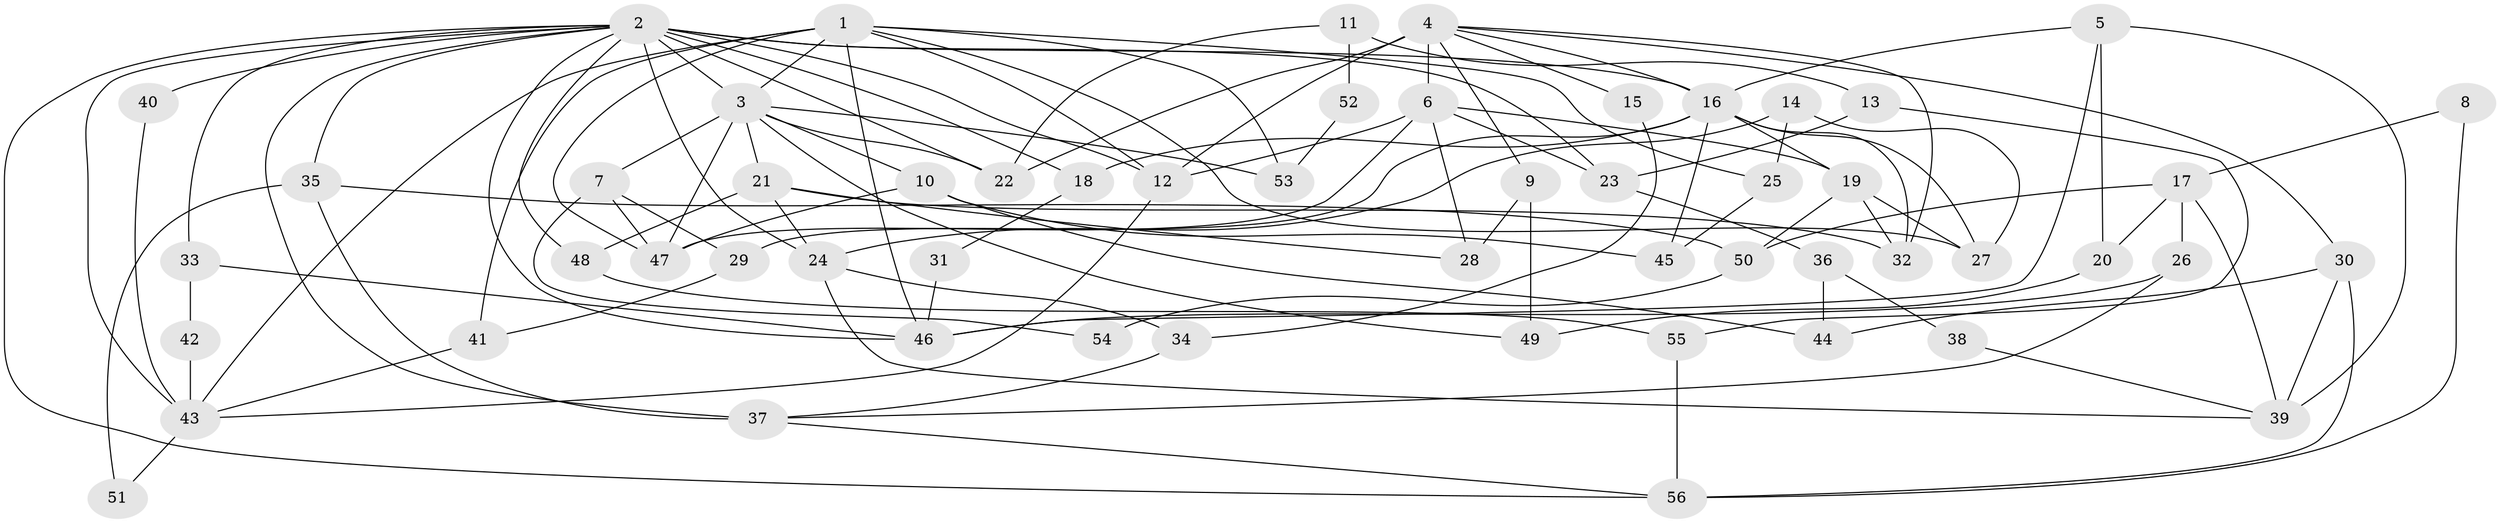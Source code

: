 // original degree distribution, {6: 0.06329113924050633, 8: 0.012658227848101266, 3: 0.3291139240506329, 5: 0.22784810126582278, 4: 0.189873417721519, 2: 0.12658227848101267, 7: 0.0379746835443038, 9: 0.012658227848101266}
// Generated by graph-tools (version 1.1) at 2025/50/03/04/25 22:50:47]
// undirected, 56 vertices, 116 edges
graph export_dot {
  node [color=gray90,style=filled];
  1;
  2;
  3;
  4;
  5;
  6;
  7;
  8;
  9;
  10;
  11;
  12;
  13;
  14;
  15;
  16;
  17;
  18;
  19;
  20;
  21;
  22;
  23;
  24;
  25;
  26;
  27;
  28;
  29;
  30;
  31;
  32;
  33;
  34;
  35;
  36;
  37;
  38;
  39;
  40;
  41;
  42;
  43;
  44;
  45;
  46;
  47;
  48;
  49;
  50;
  51;
  52;
  53;
  54;
  55;
  56;
  1 -- 3 [weight=1.0];
  1 -- 12 [weight=1.0];
  1 -- 25 [weight=1.0];
  1 -- 27 [weight=1.0];
  1 -- 41 [weight=1.0];
  1 -- 43 [weight=1.0];
  1 -- 46 [weight=1.0];
  1 -- 47 [weight=1.0];
  1 -- 53 [weight=1.0];
  2 -- 3 [weight=1.0];
  2 -- 12 [weight=2.0];
  2 -- 16 [weight=3.0];
  2 -- 18 [weight=1.0];
  2 -- 22 [weight=1.0];
  2 -- 23 [weight=1.0];
  2 -- 24 [weight=1.0];
  2 -- 33 [weight=1.0];
  2 -- 35 [weight=1.0];
  2 -- 37 [weight=2.0];
  2 -- 40 [weight=1.0];
  2 -- 43 [weight=1.0];
  2 -- 46 [weight=1.0];
  2 -- 48 [weight=1.0];
  2 -- 56 [weight=1.0];
  3 -- 7 [weight=1.0];
  3 -- 10 [weight=1.0];
  3 -- 21 [weight=1.0];
  3 -- 22 [weight=1.0];
  3 -- 47 [weight=1.0];
  3 -- 49 [weight=1.0];
  3 -- 53 [weight=1.0];
  4 -- 6 [weight=3.0];
  4 -- 9 [weight=1.0];
  4 -- 12 [weight=1.0];
  4 -- 15 [weight=1.0];
  4 -- 16 [weight=2.0];
  4 -- 22 [weight=3.0];
  4 -- 30 [weight=1.0];
  4 -- 32 [weight=1.0];
  5 -- 16 [weight=1.0];
  5 -- 20 [weight=1.0];
  5 -- 39 [weight=1.0];
  5 -- 46 [weight=1.0];
  6 -- 12 [weight=3.0];
  6 -- 19 [weight=1.0];
  6 -- 23 [weight=1.0];
  6 -- 28 [weight=2.0];
  6 -- 47 [weight=1.0];
  7 -- 29 [weight=1.0];
  7 -- 47 [weight=1.0];
  7 -- 54 [weight=1.0];
  8 -- 17 [weight=1.0];
  8 -- 56 [weight=1.0];
  9 -- 28 [weight=1.0];
  9 -- 49 [weight=1.0];
  10 -- 44 [weight=1.0];
  10 -- 45 [weight=1.0];
  10 -- 47 [weight=1.0];
  11 -- 13 [weight=1.0];
  11 -- 22 [weight=1.0];
  11 -- 52 [weight=1.0];
  12 -- 43 [weight=1.0];
  13 -- 23 [weight=1.0];
  13 -- 55 [weight=1.0];
  14 -- 24 [weight=1.0];
  14 -- 25 [weight=1.0];
  14 -- 27 [weight=1.0];
  15 -- 34 [weight=1.0];
  16 -- 18 [weight=1.0];
  16 -- 19 [weight=1.0];
  16 -- 27 [weight=1.0];
  16 -- 29 [weight=1.0];
  16 -- 32 [weight=1.0];
  16 -- 45 [weight=1.0];
  17 -- 20 [weight=1.0];
  17 -- 26 [weight=1.0];
  17 -- 39 [weight=1.0];
  17 -- 50 [weight=1.0];
  18 -- 31 [weight=1.0];
  19 -- 27 [weight=1.0];
  19 -- 32 [weight=1.0];
  19 -- 50 [weight=1.0];
  20 -- 49 [weight=1.0];
  21 -- 24 [weight=1.0];
  21 -- 28 [weight=1.0];
  21 -- 32 [weight=1.0];
  21 -- 48 [weight=1.0];
  23 -- 36 [weight=1.0];
  24 -- 34 [weight=1.0];
  24 -- 39 [weight=1.0];
  25 -- 45 [weight=1.0];
  26 -- 37 [weight=1.0];
  26 -- 46 [weight=1.0];
  29 -- 41 [weight=1.0];
  30 -- 39 [weight=1.0];
  30 -- 44 [weight=1.0];
  30 -- 56 [weight=1.0];
  31 -- 46 [weight=1.0];
  33 -- 42 [weight=1.0];
  33 -- 46 [weight=1.0];
  34 -- 37 [weight=1.0];
  35 -- 37 [weight=1.0];
  35 -- 50 [weight=1.0];
  35 -- 51 [weight=1.0];
  36 -- 38 [weight=1.0];
  36 -- 44 [weight=1.0];
  37 -- 56 [weight=1.0];
  38 -- 39 [weight=1.0];
  40 -- 43 [weight=1.0];
  41 -- 43 [weight=1.0];
  42 -- 43 [weight=1.0];
  43 -- 51 [weight=1.0];
  48 -- 55 [weight=1.0];
  50 -- 54 [weight=1.0];
  52 -- 53 [weight=1.0];
  55 -- 56 [weight=1.0];
}
